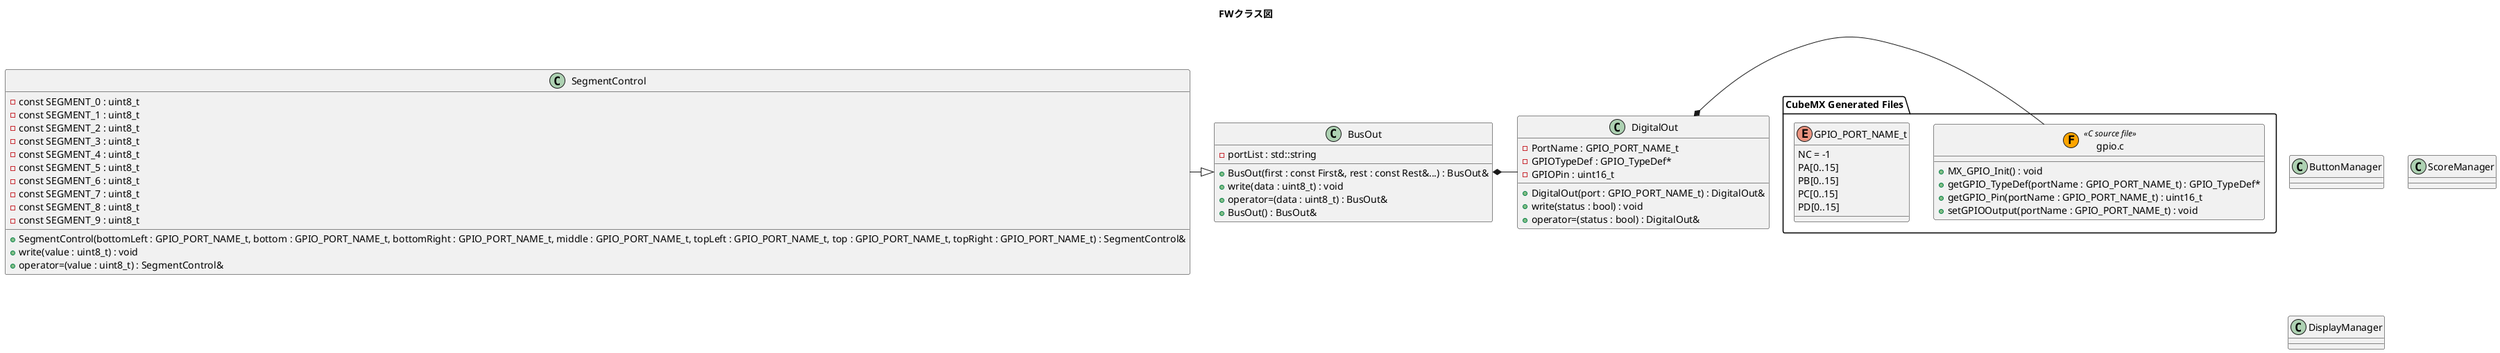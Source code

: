 @startuml

title FWクラス図


class "SegmentControl" as ClassSegmentControl{
  +SegmentControl(bottomLeft : GPIO_PORT_NAME_t, bottom : GPIO_PORT_NAME_t, bottomRight : GPIO_PORT_NAME_t, middle : GPIO_PORT_NAME_t, topLeft : GPIO_PORT_NAME_t, top : GPIO_PORT_NAME_t, topRight : GPIO_PORT_NAME_t) : SegmentControl&
  +write(value : uint8_t) : void
  +operator=(value : uint8_t) : SegmentControl&
  -const SEGMENT_0 : uint8_t
  -const SEGMENT_1 : uint8_t
  -const SEGMENT_2 : uint8_t
  -const SEGMENT_3 : uint8_t
  -const SEGMENT_4 : uint8_t
  -const SEGMENT_5 : uint8_t
  -const SEGMENT_6 : uint8_t
  -const SEGMENT_7 : uint8_t
  -const SEGMENT_8 : uint8_t
  -const SEGMENT_9 : uint8_t
}

class "BusOut" as ClassBusOut{
  +BusOut(first : const First&, rest : const Rest&...) : BusOut&
  +write(data : uint8_t) : void
  +operator=(data : uint8_t) : BusOut&
  +BusOut() : BusOut&
  -portList : std::string
}
class "DigitalOut" as ClassDigitalOut{
  +DigitalOut(port : GPIO_PORT_NAME_t) : DigitalOut&
  +write(status : bool) : void
  +operator=(status : bool) : DigitalOut&
  -PortName : GPIO_PORT_NAME_t
  -GPIOTypeDef : GPIO_TypeDef*
  -GPIOPin : uint16_t
}
package "CubeMX Generated Files"{
  enum "GPIO_PORT_NAME_t" as EnumGPIO_PORT_NAME_t{
    NC = -1
    PA[0..15]
    PB[0..15]
    PC[0..15]
    PD[0..15]
  }
  class "gpio.c" as FileGpio<<(F,orange)C source file>>{
    +MX_GPIO_Init() : void
    +getGPIO_TypeDef(portName : GPIO_PORT_NAME_t) : GPIO_TypeDef*
    +getGPIO_Pin(portName : GPIO_PORT_NAME_t) : uint16_t
    +setGPIOOutput(portName : GPIO_PORT_NAME_t) : void
  }
}

class "ButtonManager" as ClassButtonManager
class "ScoreManager" as ClassScoreManager
class "DisplayManager" as ClassDisplayManager

ClassDigitalOut *- FileGpio
ClassBusOut *- ClassDigitalOut
ClassSegmentControl -|> ClassBusOut
@enduml
